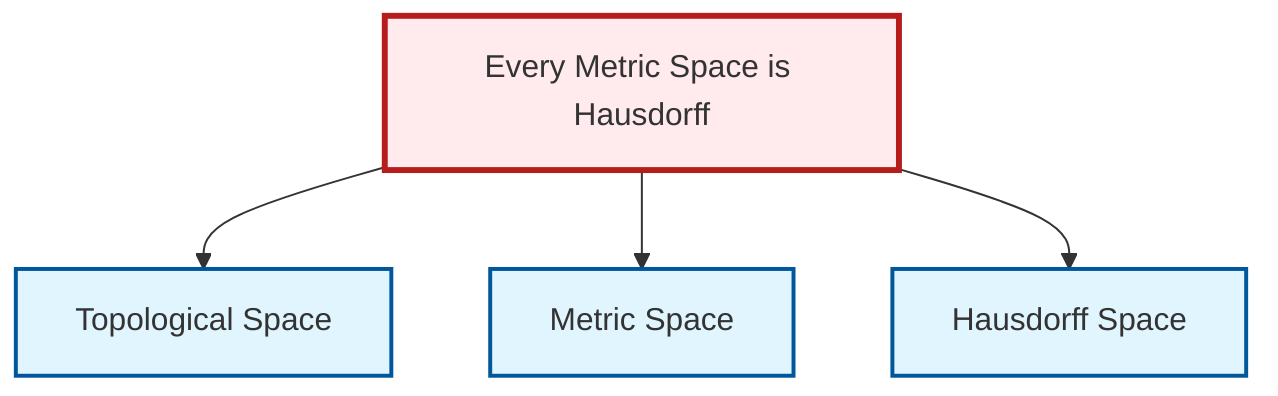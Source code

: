 graph TD
    classDef definition fill:#e1f5fe,stroke:#01579b,stroke-width:2px
    classDef theorem fill:#f3e5f5,stroke:#4a148c,stroke-width:2px
    classDef axiom fill:#fff3e0,stroke:#e65100,stroke-width:2px
    classDef example fill:#e8f5e9,stroke:#1b5e20,stroke-width:2px
    classDef current fill:#ffebee,stroke:#b71c1c,stroke-width:3px
    def-hausdorff["Hausdorff Space"]:::definition
    def-topological-space["Topological Space"]:::definition
    thm-metric-hausdorff["Every Metric Space is Hausdorff"]:::theorem
    def-metric-space["Metric Space"]:::definition
    thm-metric-hausdorff --> def-topological-space
    thm-metric-hausdorff --> def-metric-space
    thm-metric-hausdorff --> def-hausdorff
    class thm-metric-hausdorff current